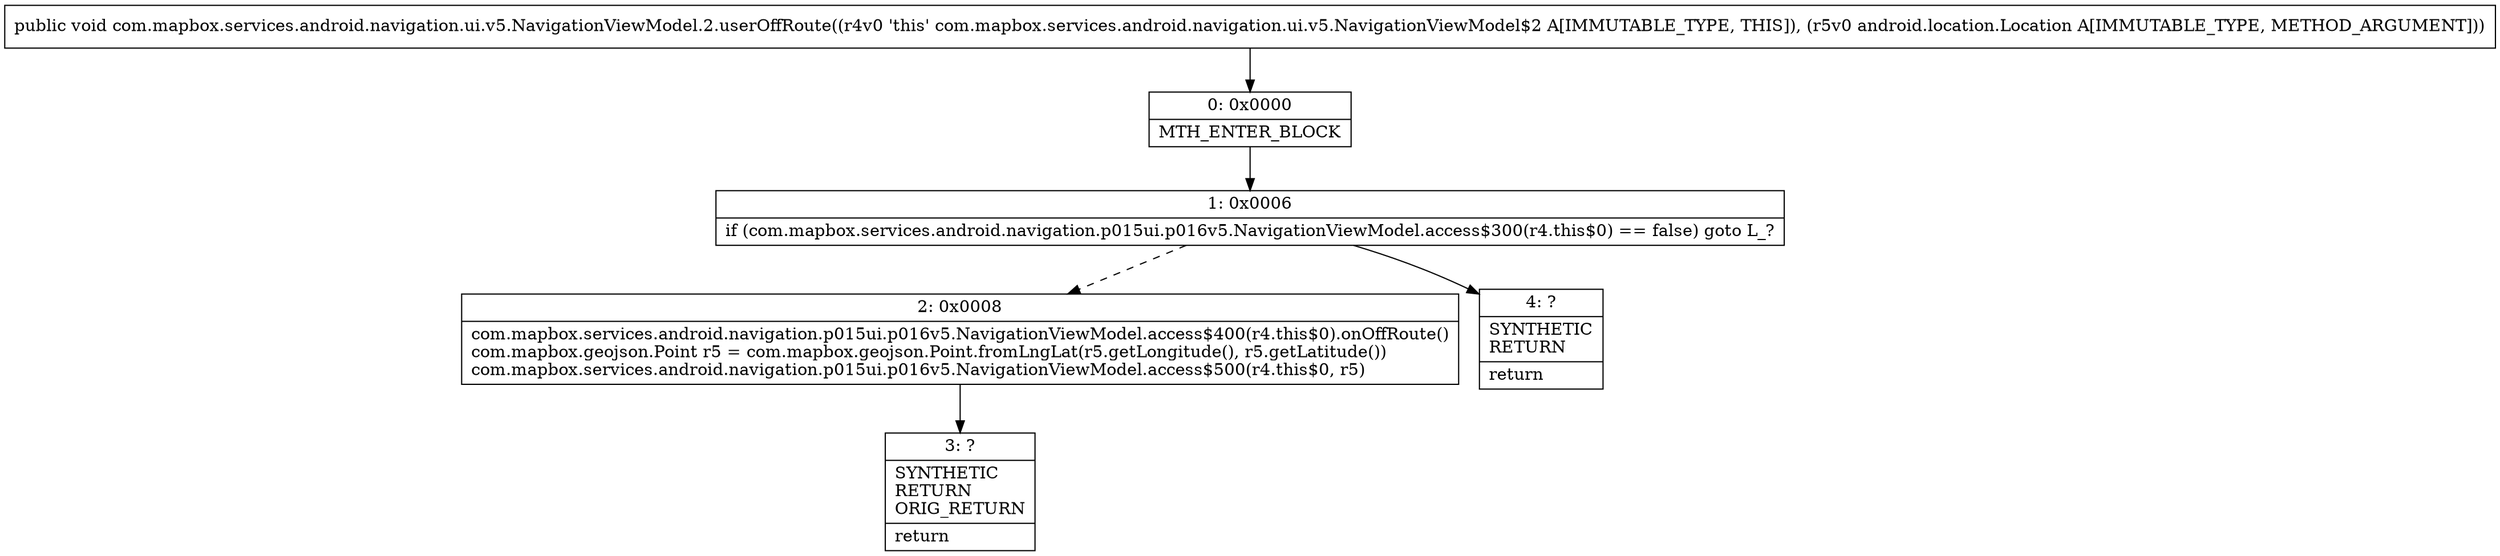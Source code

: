 digraph "CFG forcom.mapbox.services.android.navigation.ui.v5.NavigationViewModel.2.userOffRoute(Landroid\/location\/Location;)V" {
Node_0 [shape=record,label="{0\:\ 0x0000|MTH_ENTER_BLOCK\l}"];
Node_1 [shape=record,label="{1\:\ 0x0006|if (com.mapbox.services.android.navigation.p015ui.p016v5.NavigationViewModel.access$300(r4.this$0) == false) goto L_?\l}"];
Node_2 [shape=record,label="{2\:\ 0x0008|com.mapbox.services.android.navigation.p015ui.p016v5.NavigationViewModel.access$400(r4.this$0).onOffRoute()\lcom.mapbox.geojson.Point r5 = com.mapbox.geojson.Point.fromLngLat(r5.getLongitude(), r5.getLatitude())\lcom.mapbox.services.android.navigation.p015ui.p016v5.NavigationViewModel.access$500(r4.this$0, r5)\l}"];
Node_3 [shape=record,label="{3\:\ ?|SYNTHETIC\lRETURN\lORIG_RETURN\l|return\l}"];
Node_4 [shape=record,label="{4\:\ ?|SYNTHETIC\lRETURN\l|return\l}"];
MethodNode[shape=record,label="{public void com.mapbox.services.android.navigation.ui.v5.NavigationViewModel.2.userOffRoute((r4v0 'this' com.mapbox.services.android.navigation.ui.v5.NavigationViewModel$2 A[IMMUTABLE_TYPE, THIS]), (r5v0 android.location.Location A[IMMUTABLE_TYPE, METHOD_ARGUMENT])) }"];
MethodNode -> Node_0;
Node_0 -> Node_1;
Node_1 -> Node_2[style=dashed];
Node_1 -> Node_4;
Node_2 -> Node_3;
}

